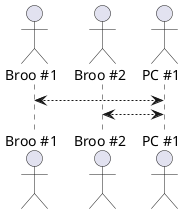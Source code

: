 @startuml




actor "Broo #1" as npc1
actor "Broo #2" as npc2


actor "PC #1" as pc1


npc1 <--> pc1

npc2 <--> pc1


@enduml


@startuml
manual time-axis
mode compact


concise "PC #1" as PC1
concise "Broo #1" as B1
concise "Broo #2" as B2

@0

PC1 is "SR 5"
B1 is "SR 6"
B2 is "SR 6"


@1

@2

@3

@4


@5
PC1 -> B1 : attack

PC1 is {hidden}

@6

PC1 -> B2 : defend
B1 is {hidden}
B2 is {hidden}


@12
@enduml







@startuml
mode compact

concise "Melee Attack" as A

concise "Missile Attack" as MA

concise "Fast Magic Attack" as FSMA

concise "Focused Magic Attack" as FOMA


@A
0 is "DEX SR"
2 is "SIZ SR"
4 is "Weapon SR"
7 is {hidden}

@MA 
0 is "DEX SR"
2 is "Weapon SR"
5 is {hidden}

@FSMA
0 is "SPELL"
1 is {hidden}

@FOMA 
0 is "DEX SR"
2 is "MP SR"
5 is {hidden}


@enduml
